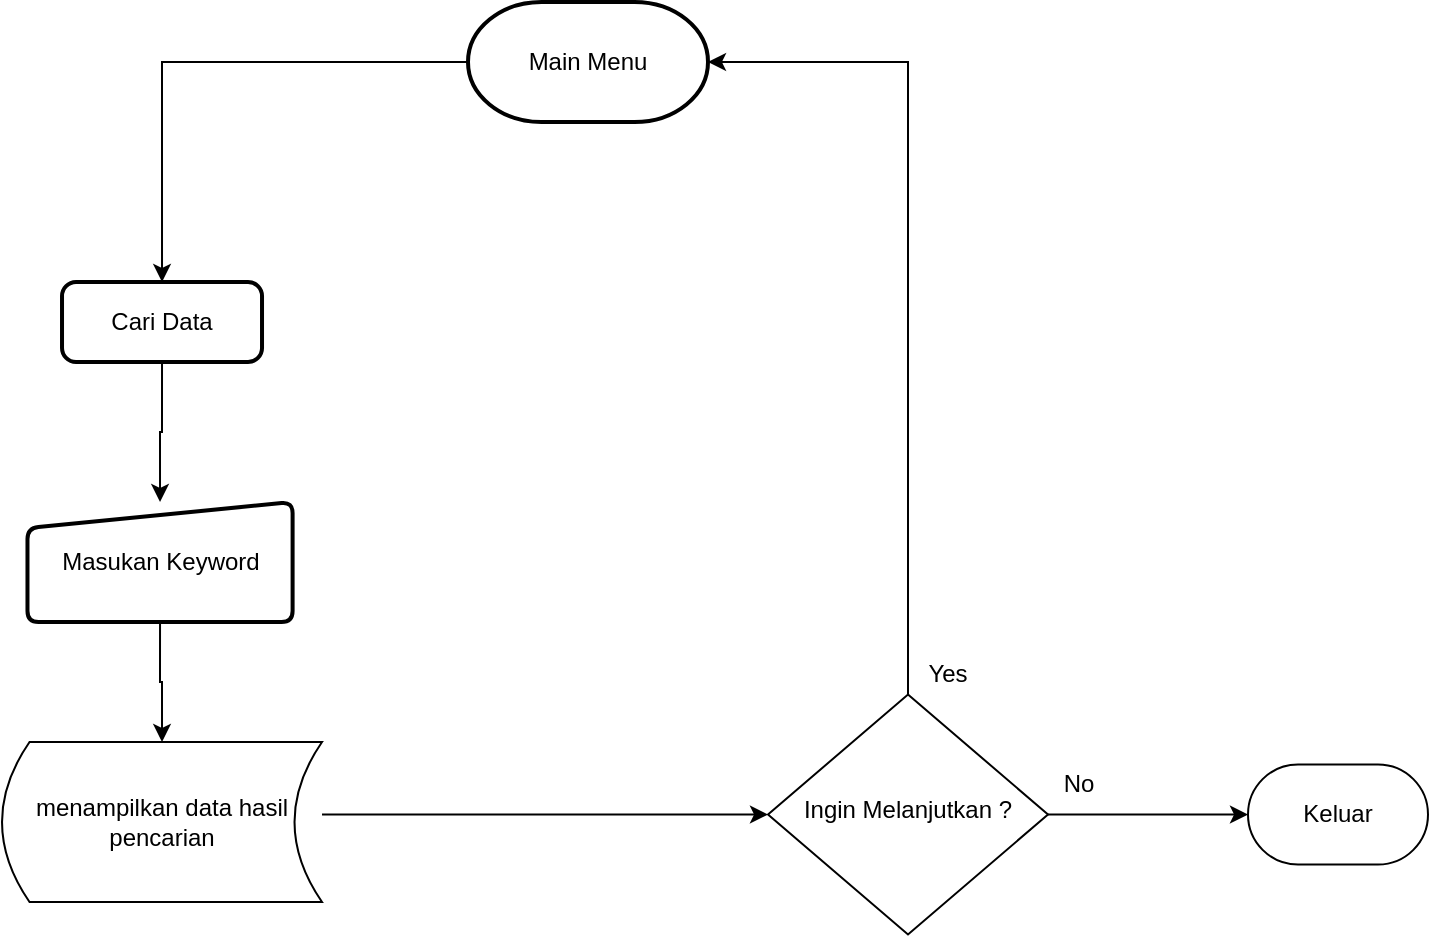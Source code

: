 <mxfile version="13.8.0" type="device"><diagram id="C5RBs43oDa-KdzZeNtuy" name="Page-1"><mxGraphModel dx="1483" dy="840" grid="1" gridSize="10" guides="1" tooltips="1" connect="1" arrows="1" fold="1" page="1" pageScale="1" pageWidth="1169" pageHeight="1654" math="0" shadow="0"><root><mxCell id="WIyWlLk6GJQsqaUBKTNV-0"/><mxCell id="WIyWlLk6GJQsqaUBKTNV-1" parent="WIyWlLk6GJQsqaUBKTNV-0"/><mxCell id="Hhf_rpLxkyROJMuArF8t-0" style="edgeStyle=orthogonalEdgeStyle;rounded=0;orthogonalLoop=1;jettySize=auto;html=1;exitX=0.5;exitY=0;exitDx=0;exitDy=0;entryX=1;entryY=0.5;entryDx=0;entryDy=0;entryPerimeter=0;" parent="WIyWlLk6GJQsqaUBKTNV-1" source="WIyWlLk6GJQsqaUBKTNV-10" target="k73UpvDeiLM-uCpB4j8G-3" edge="1"><mxGeometry relative="1" as="geometry"><mxPoint x="630" y="260" as="targetPoint"/></mxGeometry></mxCell><mxCell id="oSDL5HxFyQYWf_KdeOhF-0" style="edgeStyle=orthogonalEdgeStyle;rounded=0;orthogonalLoop=1;jettySize=auto;html=1;exitX=1;exitY=0.5;exitDx=0;exitDy=0;entryX=0;entryY=0.5;entryDx=0;entryDy=0;" edge="1" parent="WIyWlLk6GJQsqaUBKTNV-1" source="WIyWlLk6GJQsqaUBKTNV-10" target="WIyWlLk6GJQsqaUBKTNV-11"><mxGeometry relative="1" as="geometry"/></mxCell><mxCell id="WIyWlLk6GJQsqaUBKTNV-10" value="Ingin Melanjutkan ?" style="rhombus;whiteSpace=wrap;html=1;shadow=0;fontFamily=Helvetica;fontSize=12;align=center;strokeWidth=1;spacing=6;spacingTop=-4;" parent="WIyWlLk6GJQsqaUBKTNV-1" vertex="1"><mxGeometry x="640" y="576.25" width="140" height="120" as="geometry"/></mxCell><mxCell id="WIyWlLk6GJQsqaUBKTNV-11" value="Keluar" style="rounded=1;whiteSpace=wrap;html=1;fontSize=12;glass=0;strokeWidth=1;shadow=0;arcSize=50;" parent="WIyWlLk6GJQsqaUBKTNV-1" vertex="1"><mxGeometry x="880" y="611.25" width="90" height="50" as="geometry"/></mxCell><mxCell id="oSDL5HxFyQYWf_KdeOhF-4" style="edgeStyle=orthogonalEdgeStyle;rounded=0;orthogonalLoop=1;jettySize=auto;html=1;entryX=0;entryY=0.5;entryDx=0;entryDy=0;" edge="1" parent="WIyWlLk6GJQsqaUBKTNV-1" source="axvm36HJjvKhQVbvXcTa-20" target="WIyWlLk6GJQsqaUBKTNV-10"><mxGeometry relative="1" as="geometry"><Array as="points"><mxPoint x="400" y="636"/><mxPoint x="400" y="636"/></Array></mxGeometry></mxCell><mxCell id="axvm36HJjvKhQVbvXcTa-20" value="menampilkan data hasil pencarian" style="shape=dataStorage;whiteSpace=wrap;html=1;fixedSize=1;size=13.75;" parent="WIyWlLk6GJQsqaUBKTNV-1" vertex="1"><mxGeometry x="257.01" y="600" width="160" height="80" as="geometry"/></mxCell><mxCell id="oSDL5HxFyQYWf_KdeOhF-2" style="edgeStyle=orthogonalEdgeStyle;rounded=0;orthogonalLoop=1;jettySize=auto;html=1;exitX=0.5;exitY=1;exitDx=0;exitDy=0;entryX=0.5;entryY=0;entryDx=0;entryDy=0;" edge="1" parent="WIyWlLk6GJQsqaUBKTNV-1" source="k73UpvDeiLM-uCpB4j8G-0" target="axvm36HJjvKhQVbvXcTa-20"><mxGeometry relative="1" as="geometry"><Array as="points"><mxPoint x="337" y="570"/></Array></mxGeometry></mxCell><mxCell id="k73UpvDeiLM-uCpB4j8G-0" value="Masukan Keyword" style="html=1;strokeWidth=2;shape=manualInput;whiteSpace=wrap;rounded=1;size=13;arcSize=11;" parent="WIyWlLk6GJQsqaUBKTNV-1" vertex="1"><mxGeometry x="269.74" y="480" width="132.56" height="60" as="geometry"/></mxCell><mxCell id="Hhf_rpLxkyROJMuArF8t-3" style="edgeStyle=orthogonalEdgeStyle;rounded=0;orthogonalLoop=1;jettySize=auto;html=1;exitX=0.5;exitY=1;exitDx=0;exitDy=0;entryX=0.5;entryY=0;entryDx=0;entryDy=0;" parent="WIyWlLk6GJQsqaUBKTNV-1" source="k73UpvDeiLM-uCpB4j8G-2" target="k73UpvDeiLM-uCpB4j8G-0" edge="1"><mxGeometry relative="1" as="geometry"><Array as="points"><mxPoint x="336" y="445"/></Array></mxGeometry></mxCell><mxCell id="k73UpvDeiLM-uCpB4j8G-2" value="Cari Data" style="rounded=1;whiteSpace=wrap;html=1;absoluteArcSize=1;arcSize=14;strokeWidth=2;" parent="WIyWlLk6GJQsqaUBKTNV-1" vertex="1"><mxGeometry x="287.01" y="370" width="100" height="40" as="geometry"/></mxCell><mxCell id="k73UpvDeiLM-uCpB4j8G-4" style="edgeStyle=orthogonalEdgeStyle;rounded=0;orthogonalLoop=1;jettySize=auto;html=1;exitX=0;exitY=0.5;exitDx=0;exitDy=0;exitPerimeter=0;entryX=0.5;entryY=0;entryDx=0;entryDy=0;" parent="WIyWlLk6GJQsqaUBKTNV-1" source="k73UpvDeiLM-uCpB4j8G-3" target="k73UpvDeiLM-uCpB4j8G-2" edge="1"><mxGeometry relative="1" as="geometry"/></mxCell><mxCell id="k73UpvDeiLM-uCpB4j8G-3" value="Main Menu" style="strokeWidth=2;html=1;shape=mxgraph.flowchart.terminator;whiteSpace=wrap;" parent="WIyWlLk6GJQsqaUBKTNV-1" vertex="1"><mxGeometry x="490" y="230" width="120" height="60" as="geometry"/></mxCell><mxCell id="k73UpvDeiLM-uCpB4j8G-19" value="Yes" style="text;html=1;strokeColor=none;fillColor=none;align=center;verticalAlign=middle;whiteSpace=wrap;rounded=0;" parent="WIyWlLk6GJQsqaUBKTNV-1" vertex="1"><mxGeometry x="710" y="556.25" width="40" height="20" as="geometry"/></mxCell><mxCell id="oSDL5HxFyQYWf_KdeOhF-1" value="No" style="text;html=1;align=center;verticalAlign=middle;resizable=0;points=[];autosize=1;" vertex="1" parent="WIyWlLk6GJQsqaUBKTNV-1"><mxGeometry x="780" y="611.25" width="30" height="20" as="geometry"/></mxCell></root></mxGraphModel></diagram></mxfile>